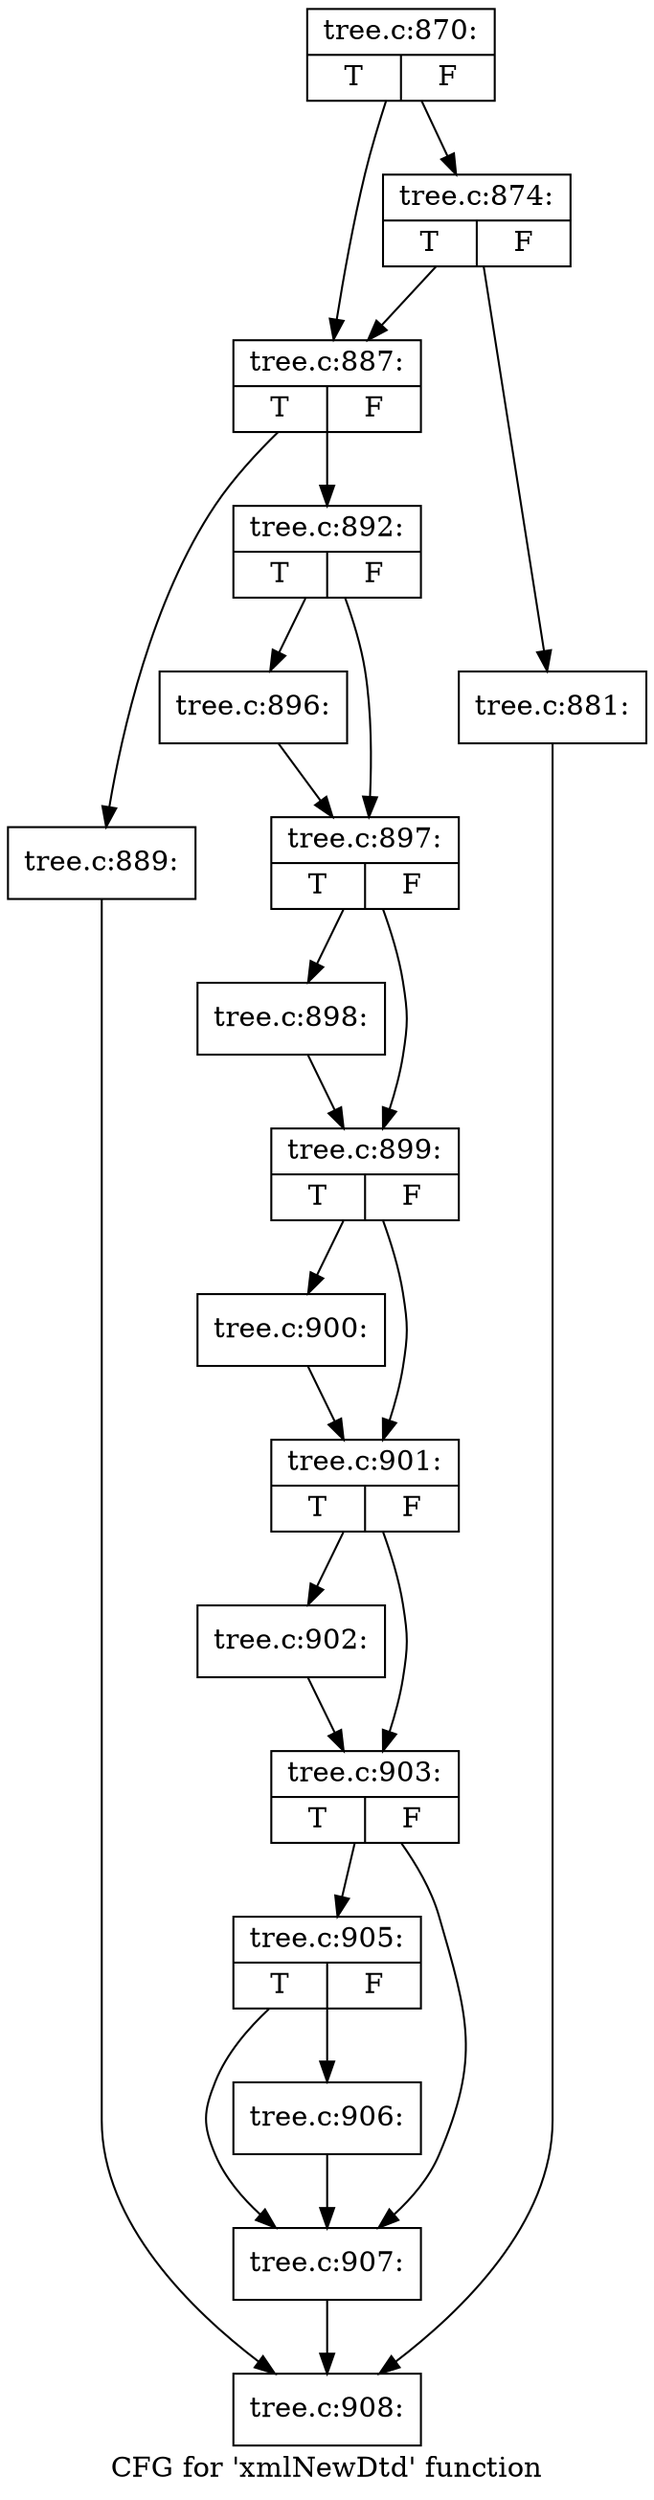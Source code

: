 digraph "CFG for 'xmlNewDtd' function" {
	label="CFG for 'xmlNewDtd' function";

	Node0x4268640 [shape=record,label="{tree.c:870:|{<s0>T|<s1>F}}"];
	Node0x4268640 -> Node0x3fb3bf0;
	Node0x4268640 -> Node0x3fb3ba0;
	Node0x3fb3bf0 [shape=record,label="{tree.c:874:|{<s0>T|<s1>F}}"];
	Node0x3fb3bf0 -> Node0x3fb3b50;
	Node0x3fb3bf0 -> Node0x3fb3ba0;
	Node0x3fb3b50 [shape=record,label="{tree.c:881:}"];
	Node0x3fb3b50 -> Node0x4268970;
	Node0x3fb3ba0 [shape=record,label="{tree.c:887:|{<s0>T|<s1>F}}"];
	Node0x3fb3ba0 -> Node0x426b670;
	Node0x3fb3ba0 -> Node0x426b6c0;
	Node0x426b670 [shape=record,label="{tree.c:889:}"];
	Node0x426b670 -> Node0x4268970;
	Node0x426b6c0 [shape=record,label="{tree.c:892:|{<s0>T|<s1>F}}"];
	Node0x426b6c0 -> Node0x426c340;
	Node0x426b6c0 -> Node0x426c390;
	Node0x426c340 [shape=record,label="{tree.c:896:}"];
	Node0x426c340 -> Node0x426c390;
	Node0x426c390 [shape=record,label="{tree.c:897:|{<s0>T|<s1>F}}"];
	Node0x426c390 -> Node0x426ca70;
	Node0x426c390 -> Node0x426cac0;
	Node0x426ca70 [shape=record,label="{tree.c:898:}"];
	Node0x426ca70 -> Node0x426cac0;
	Node0x426cac0 [shape=record,label="{tree.c:899:|{<s0>T|<s1>F}}"];
	Node0x426cac0 -> Node0x426d1a0;
	Node0x426cac0 -> Node0x426d1f0;
	Node0x426d1a0 [shape=record,label="{tree.c:900:}"];
	Node0x426d1a0 -> Node0x426d1f0;
	Node0x426d1f0 [shape=record,label="{tree.c:901:|{<s0>T|<s1>F}}"];
	Node0x426d1f0 -> Node0x426d8d0;
	Node0x426d1f0 -> Node0x426d920;
	Node0x426d8d0 [shape=record,label="{tree.c:902:}"];
	Node0x426d8d0 -> Node0x426d920;
	Node0x426d920 [shape=record,label="{tree.c:903:|{<s0>T|<s1>F}}"];
	Node0x426d920 -> Node0x426e280;
	Node0x426d920 -> Node0x426e230;
	Node0x426e280 [shape=record,label="{tree.c:905:|{<s0>T|<s1>F}}"];
	Node0x426e280 -> Node0x426e1e0;
	Node0x426e280 -> Node0x426e230;
	Node0x426e1e0 [shape=record,label="{tree.c:906:}"];
	Node0x426e1e0 -> Node0x426e230;
	Node0x426e230 [shape=record,label="{tree.c:907:}"];
	Node0x426e230 -> Node0x4268970;
	Node0x4268970 [shape=record,label="{tree.c:908:}"];
}
